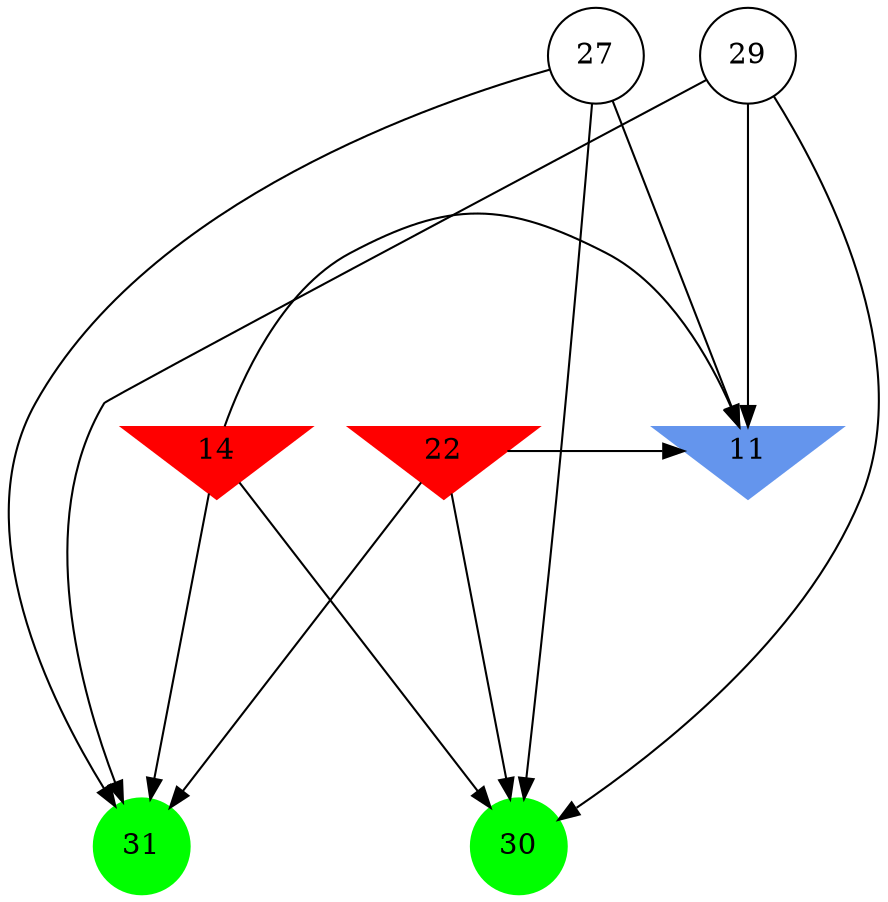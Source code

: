 digraph brain {
	ranksep=2.0;
	11 [shape=invtriangle,style=filled,color=cornflowerblue];
	14 [shape=invtriangle,style=filled,color=red];
	22 [shape=invtriangle,style=filled,color=red];
	27 [shape=circle,color=black];
	29 [shape=circle,color=black];
	30 [shape=circle,style=filled,color=green];
	31 [shape=circle,style=filled,color=green];
	14	->	31;
	14	->	30;
	14	->	11;
	27	->	31;
	27	->	30;
	27	->	11;
	29	->	31;
	29	->	30;
	29	->	11;
	22	->	31;
	22	->	30;
	22	->	11;
	{ rank=same; 11; 14; 22; }
	{ rank=same; 27; 29; }
	{ rank=same; 30; 31; }
}
